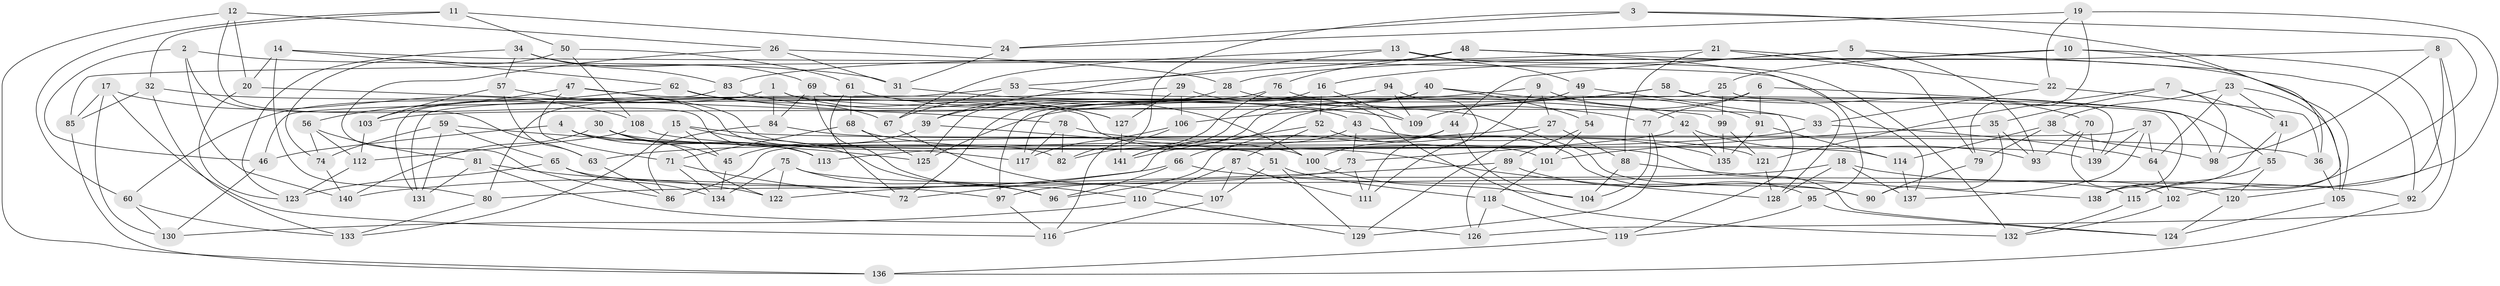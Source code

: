 // Generated by graph-tools (version 1.1) at 2025/50/03/09/25 03:50:48]
// undirected, 141 vertices, 282 edges
graph export_dot {
graph [start="1"]
  node [color=gray90,style=filled];
  1;
  2;
  3;
  4;
  5;
  6;
  7;
  8;
  9;
  10;
  11;
  12;
  13;
  14;
  15;
  16;
  17;
  18;
  19;
  20;
  21;
  22;
  23;
  24;
  25;
  26;
  27;
  28;
  29;
  30;
  31;
  32;
  33;
  34;
  35;
  36;
  37;
  38;
  39;
  40;
  41;
  42;
  43;
  44;
  45;
  46;
  47;
  48;
  49;
  50;
  51;
  52;
  53;
  54;
  55;
  56;
  57;
  58;
  59;
  60;
  61;
  62;
  63;
  64;
  65;
  66;
  67;
  68;
  69;
  70;
  71;
  72;
  73;
  74;
  75;
  76;
  77;
  78;
  79;
  80;
  81;
  82;
  83;
  84;
  85;
  86;
  87;
  88;
  89;
  90;
  91;
  92;
  93;
  94;
  95;
  96;
  97;
  98;
  99;
  100;
  101;
  102;
  103;
  104;
  105;
  106;
  107;
  108;
  109;
  110;
  111;
  112;
  113;
  114;
  115;
  116;
  117;
  118;
  119;
  120;
  121;
  122;
  123;
  124;
  125;
  126;
  127;
  128;
  129;
  130;
  131;
  132;
  133;
  134;
  135;
  136;
  137;
  138;
  139;
  140;
  141;
  1 -- 127;
  1 -- 60;
  1 -- 33;
  1 -- 84;
  2 -- 140;
  2 -- 63;
  2 -- 31;
  2 -- 46;
  3 -- 115;
  3 -- 24;
  3 -- 82;
  3 -- 36;
  4 -- 124;
  4 -- 113;
  4 -- 46;
  4 -- 122;
  5 -- 16;
  5 -- 92;
  5 -- 93;
  5 -- 44;
  6 -- 98;
  6 -- 77;
  6 -- 109;
  6 -- 91;
  7 -- 121;
  7 -- 98;
  7 -- 35;
  7 -- 41;
  8 -- 120;
  8 -- 28;
  8 -- 98;
  8 -- 126;
  9 -- 125;
  9 -- 27;
  9 -- 42;
  9 -- 111;
  10 -- 138;
  10 -- 85;
  10 -- 92;
  10 -- 25;
  11 -- 24;
  11 -- 32;
  11 -- 50;
  11 -- 60;
  12 -- 113;
  12 -- 26;
  12 -- 20;
  12 -- 136;
  13 -- 39;
  13 -- 132;
  13 -- 49;
  13 -- 67;
  14 -- 62;
  14 -- 20;
  14 -- 80;
  14 -- 137;
  15 -- 96;
  15 -- 45;
  15 -- 133;
  15 -- 36;
  16 -- 72;
  16 -- 52;
  16 -- 109;
  17 -- 130;
  17 -- 85;
  17 -- 116;
  17 -- 108;
  18 -- 128;
  18 -- 120;
  18 -- 97;
  18 -- 137;
  19 -- 102;
  19 -- 79;
  19 -- 22;
  19 -- 24;
  20 -- 78;
  20 -- 123;
  21 -- 79;
  21 -- 83;
  21 -- 22;
  21 -- 88;
  22 -- 33;
  22 -- 36;
  23 -- 38;
  23 -- 105;
  23 -- 41;
  23 -- 64;
  24 -- 31;
  25 -- 99;
  25 -- 46;
  25 -- 139;
  26 -- 86;
  26 -- 31;
  26 -- 28;
  27 -- 129;
  27 -- 88;
  27 -- 113;
  28 -- 77;
  28 -- 39;
  29 -- 127;
  29 -- 132;
  29 -- 80;
  29 -- 106;
  30 -- 45;
  30 -- 140;
  30 -- 114;
  30 -- 113;
  31 -- 43;
  32 -- 133;
  32 -- 85;
  32 -- 90;
  33 -- 64;
  33 -- 63;
  34 -- 69;
  34 -- 123;
  34 -- 57;
  34 -- 83;
  35 -- 101;
  35 -- 90;
  35 -- 93;
  36 -- 105;
  37 -- 86;
  37 -- 64;
  37 -- 137;
  37 -- 139;
  38 -- 79;
  38 -- 114;
  38 -- 98;
  39 -- 51;
  39 -- 45;
  40 -- 54;
  40 -- 103;
  40 -- 141;
  40 -- 99;
  41 -- 138;
  41 -- 55;
  42 -- 93;
  42 -- 135;
  42 -- 73;
  43 -- 73;
  43 -- 135;
  43 -- 66;
  44 -- 96;
  44 -- 100;
  44 -- 104;
  45 -- 134;
  46 -- 130;
  47 -- 101;
  47 -- 71;
  47 -- 82;
  47 -- 56;
  48 -- 95;
  48 -- 53;
  48 -- 105;
  48 -- 76;
  49 -- 119;
  49 -- 141;
  49 -- 54;
  50 -- 61;
  50 -- 74;
  50 -- 108;
  51 -- 129;
  51 -- 107;
  51 -- 118;
  52 -- 141;
  52 -- 95;
  52 -- 87;
  53 -- 131;
  53 -- 67;
  53 -- 55;
  54 -- 101;
  54 -- 89;
  55 -- 120;
  55 -- 115;
  56 -- 74;
  56 -- 112;
  56 -- 81;
  57 -- 117;
  57 -- 103;
  57 -- 63;
  58 -- 106;
  58 -- 72;
  58 -- 70;
  58 -- 128;
  59 -- 125;
  59 -- 65;
  59 -- 74;
  59 -- 131;
  60 -- 130;
  60 -- 133;
  61 -- 72;
  61 -- 100;
  61 -- 68;
  62 -- 67;
  62 -- 103;
  62 -- 109;
  63 -- 86;
  64 -- 102;
  65 -- 97;
  65 -- 134;
  65 -- 123;
  66 -- 96;
  66 -- 140;
  66 -- 92;
  67 -- 107;
  68 -- 128;
  68 -- 125;
  68 -- 71;
  69 -- 138;
  69 -- 110;
  69 -- 84;
  70 -- 93;
  70 -- 139;
  70 -- 102;
  71 -- 72;
  71 -- 134;
  73 -- 111;
  73 -- 80;
  74 -- 140;
  75 -- 96;
  75 -- 115;
  75 -- 122;
  75 -- 134;
  76 -- 82;
  76 -- 91;
  76 -- 125;
  77 -- 129;
  77 -- 104;
  78 -- 117;
  78 -- 121;
  78 -- 82;
  79 -- 90;
  80 -- 133;
  81 -- 131;
  81 -- 126;
  81 -- 122;
  83 -- 127;
  83 -- 131;
  84 -- 100;
  84 -- 86;
  85 -- 136;
  87 -- 107;
  87 -- 111;
  87 -- 110;
  88 -- 138;
  88 -- 104;
  89 -- 126;
  89 -- 90;
  89 -- 122;
  91 -- 114;
  91 -- 135;
  92 -- 136;
  94 -- 111;
  94 -- 97;
  94 -- 117;
  94 -- 109;
  95 -- 119;
  95 -- 124;
  97 -- 116;
  99 -- 135;
  99 -- 121;
  100 -- 104;
  101 -- 118;
  102 -- 132;
  103 -- 112;
  105 -- 124;
  106 -- 117;
  106 -- 116;
  107 -- 116;
  108 -- 112;
  108 -- 139;
  110 -- 130;
  110 -- 129;
  112 -- 123;
  114 -- 137;
  115 -- 132;
  118 -- 119;
  118 -- 126;
  119 -- 136;
  120 -- 124;
  121 -- 128;
  127 -- 141;
}
